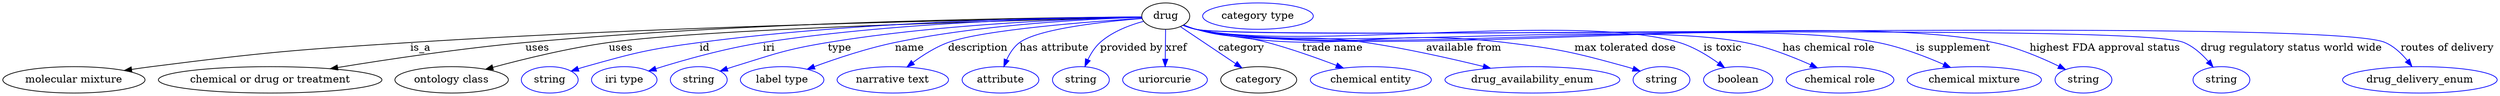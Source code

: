 digraph {
	graph [bb="0,0,3375.8,123"];
	node [label="\N"];
	drug	[height=0.5,
		label=drug,
		pos="1574.2,105",
		width=0.9027];
	"molecular mixture"	[height=0.5,
		pos="96.191,18",
		width=2.672];
	drug -> "molecular mixture"	[label=is_a,
		lp="566.19,61.5",
		pos="e,164.81,30.672 1541.5,103.59 1414.4,101.85 941.08,93.97 552.19,69 396.27,58.988 357.19,55.715 202.19,36 193.3,34.869 184,33.562 \
174.77,32.187"];
	"chemical or drug or treatment"	[height=0.5,
		pos="362.19,18",
		width=4.2066];
	drug -> "chemical or drug or treatment"	[label=uses,
		lp="724.69,61.5",
		pos="e,443.7,33.203 1541.5,103.89 1426.8,103.25 1032.2,98.879 708.19,69 621.5,61.006 523.32,46.272 453.75,34.861"];
	"ontology class"	[height=0.5,
		pos="608.19,18",
		width=2.1304];
	drug -> "ontology class"	[label=uses,
		lp="837.69,61.5",
		pos="e,654.26,32.411 1541.7,103.29 1416.4,100.41 963.61,88.853 821.19,69 767.21,61.475 706.82,46.676 664.17,35.122"];
	id	[color=blue,
		height=0.5,
		label=string,
		pos="741.19,18",
		width=1.0652];
	drug -> id	[color=blue,
		label=id,
		lp="951.19,61.5",
		pos="e,770.19,29.954 1541.6,103.96 1448.1,103.46 1171.4,99.314 944.19,69 874.38,59.686 856.98,55.131 789.19,36 786.09,35.124 782.89,34.151 \
779.69,33.129",
		style=solid];
	iri	[color=blue,
		height=0.5,
		label="iri type",
		pos="842.19,18",
		width=1.2277];
	drug -> iri	[color=blue,
		label=iri,
		lp="1037.2,61.5",
		pos="e,875.17,30.136 1541.7,103.94 1456.9,103.33 1222,98.86 1029.2,69 978.74,61.185 922.31,45.037 884.77,33.198",
		style=solid];
	type	[color=blue,
		height=0.5,
		label=string,
		pos="943.19,18",
		width=1.0652];
	drug -> type	[color=blue,
		label=type,
		lp="1133.2,61.5",
		pos="e,972.13,29.944 1541.5,103.49 1466.2,101.87 1274.8,95.29 1117.2,69 1059.7,59.402 1045.9,53.27 990.19,36 987.43,35.145 984.6,34.225 \
981.75,33.271",
		style=solid];
	name	[color=blue,
		height=0.5,
		label="label type",
		pos="1056.2,18",
		width=1.5707];
	drug -> name	[color=blue,
		label=name,
		lp="1228.2,61.5",
		pos="e,1090,32.535 1541.5,103.3 1477.1,101.4 1329.4,94.398 1208.2,69 1170.8,61.168 1129.8,47.331 1099.7,36.195",
		style=solid];
	description	[color=blue,
		height=0.5,
		label="narrative text",
		pos="1206.2,18",
		width=2.0943];
	drug -> description	[color=blue,
		label=description,
		lp="1319.7,61.5",
		pos="e,1224.9,35.594 1542,102.13 1475.8,97.96 1326.7,86.863 1279.2,69 1262.6,62.752 1246.1,51.943 1233,41.97",
		style=solid];
	"has attribute"	[color=blue,
		height=0.5,
		label=attribute,
		pos="1351.2,18",
		width=1.4443];
	drug -> "has attribute"	[color=blue,
		label="has attribute",
		lp="1423.2,61.5",
		pos="e,1355.4,35.971 1542.1,101.81 1493,97.885 1401.9,88.206 1376.2,69 1368.4,63.181 1362.9,54.25 1359,45.537",
		style=solid];
	"provided by"	[color=blue,
		height=0.5,
		label=string,
		pos="1459.2,18",
		width=1.0652];
	drug -> "provided by"	[color=blue,
		label="provided by",
		lp="1527.7,61.5",
		pos="e,1464.6,36.267 1544.1,97.872 1525.3,92.778 1501.7,83.886 1485.2,69 1478.1,62.627 1472.7,53.869 1468.6,45.463",
		style=solid];
	xref	[color=blue,
		height=0.5,
		label=uriorcurie,
		pos="1573.2,18",
		width=1.5887];
	drug -> xref	[color=blue,
		label=xref,
		lp="1588.7,61.5",
		pos="e,1573.4,36.175 1574,86.799 1573.9,75.163 1573.7,59.548 1573.5,46.237",
		style=solid];
	category	[height=0.5,
		pos="1700.2,18",
		width=1.4263];
	drug -> category	[color=blue,
		label=category,
		lp="1676.7,61.5",
		pos="e,1677.3,34.42 1594.2,90.531 1614.2,77 1645.4,55.946 1668.8,40.178",
		style=solid];
	"trade name"	[color=blue,
		height=0.5,
		label="chemical entity",
		pos="1851.2,18",
		width=2.2748];
	drug -> "trade name"	[color=blue,
		label="trade name",
		lp="1800.2,61.5",
		pos="e,1814.3,34.138 1598.6,92.898 1604,90.725 1609.7,88.621 1615.2,87 1657.2,74.535 1669.9,80.458 1712.2,69 1743.6,60.495 1778,48.134 \
1804.8,37.83",
		style=solid];
	"available from"	[color=blue,
		height=0.5,
		label=drug_availability_enum,
		pos="2069.2,18",
		width=3.2858];
	drug -> "available from"	[color=blue,
		label="available from",
		lp="1977.7,61.5",
		pos="e,2013,33.866 1598.1,92.633 1603.6,90.42 1609.5,88.367 1615.2,87 1714.9,63.068 1743.8,84.207 1845.2,69 1898.9,60.951 1958.8,47.314 \
2003.2,36.313",
		style=solid];
	"max tolerated dose"	[color=blue,
		height=0.5,
		label=string,
		pos="2244.2,18",
		width=1.0652];
	drug -> "max tolerated dose"	[color=blue,
		label="max tolerated dose",
		lp="2196.2,61.5",
		pos="e,2215.2,30.002 1598,92.484 1603.5,90.28 1609.5,88.267 1615.2,87 1796.7,46.775 1848.6,91.518 2033.2,69 2106.6,60.049 2125,55.72 \
2196.2,36 2199.3,35.139 2202.5,34.178 2205.7,33.163",
		style=solid];
	"is toxic"	[color=blue,
		height=0.5,
		label=boolean,
		pos="2347.2,18",
		width=1.2999];
	drug -> "is toxic"	[color=blue,
		label="is toxic",
		lp="2328.2,61.5",
		pos="e,2329.1,34.689 1598,92.418 1603.5,90.217 1609.5,88.222 1615.2,87 1757.4,56.652 2130.2,111.8 2269.2,69 2287.9,63.236 2306.5,51.648 \
2320.8,41.078",
		style=solid];
	"has chemical role"	[color=blue,
		height=0.5,
		label="chemical role",
		pos="2485.2,18",
		width=2.022];
	drug -> "has chemical role"	[color=blue,
		label="has chemical role",
		lp="2471.7,61.5",
		pos="e,2454.8,34.475 1598,92.404 1603.5,90.204 1609.5,88.213 1615.2,87 1776.8,52.791 2196.3,101.75 2358.2,69 2388.5,62.86 2421,49.963 \
2445.5,38.806",
		style=solid];
	"is supplement"	[color=blue,
		height=0.5,
		label="chemical mixture",
		pos="2667.2,18",
		width=2.5276];
	drug -> "is supplement"	[color=blue,
		label="is supplement",
		lp="2639.7,61.5",
		pos="e,2635.5,34.882 1598,92.384 1603.5,90.185 1609.5,88.199 1615.2,87 1816,44.981 2336.9,108.68 2538.2,69 2568.8,62.965 2601.6,50.18 \
2626.4,39.05",
		style=solid];
	"highest FDA approval status"	[color=blue,
		height=0.5,
		label=string,
		pos="2814.2,18",
		width=1.0652];
	drug -> "highest FDA approval status"	[color=blue,
		label="highest FDA approval status",
		lp="2844.7,61.5",
		pos="e,2790.2,32.169 1598,92.372 1603.5,90.174 1609.5,88.191 1615.2,87 1850,38.213 2459.4,117.99 2694.2,69 2724.9,62.597 2757.6,48.428 \
2781.1,36.803",
		style=solid];
	"drug regulatory status world wide"	[color=blue,
		height=0.5,
		label=string,
		pos="3002.2,18",
		width=1.0652];
	drug -> "drug regulatory status world wide"	[color=blue,
		label="drug regulatory status world wide",
		lp="3097.2,61.5",
		pos="e,2990.9,35.396 1598,92.359 1603.5,90.161 1609.5,88.182 1615.2,87 1687.9,72.016 2882.7,97.529 2951.2,69 2964.2,63.585 2975.7,53.127 \
2984.5,43.169",
		style=solid];
	"routes of delivery"	[color=blue,
		height=0.5,
		label=drug_delivery_enum,
		pos="3271.2,18",
		width=2.9067];
	drug -> "routes of delivery"	[color=blue,
		label="routes of delivery",
		lp="3308.7,61.5",
		pos="e,3260.4,36.364 1598,92.349 1603.5,90.152 1609.5,88.176 1615.2,87 1702.8,69.054 3142.3,104.94 3224.2,69 3236,63.814 3246.2,54.069 \
3254.1,44.551",
		style=solid];
	"named thing_category"	[color=blue,
		height=0.5,
		label="category type",
		pos="1699.2,105",
		width=2.0762];
}
